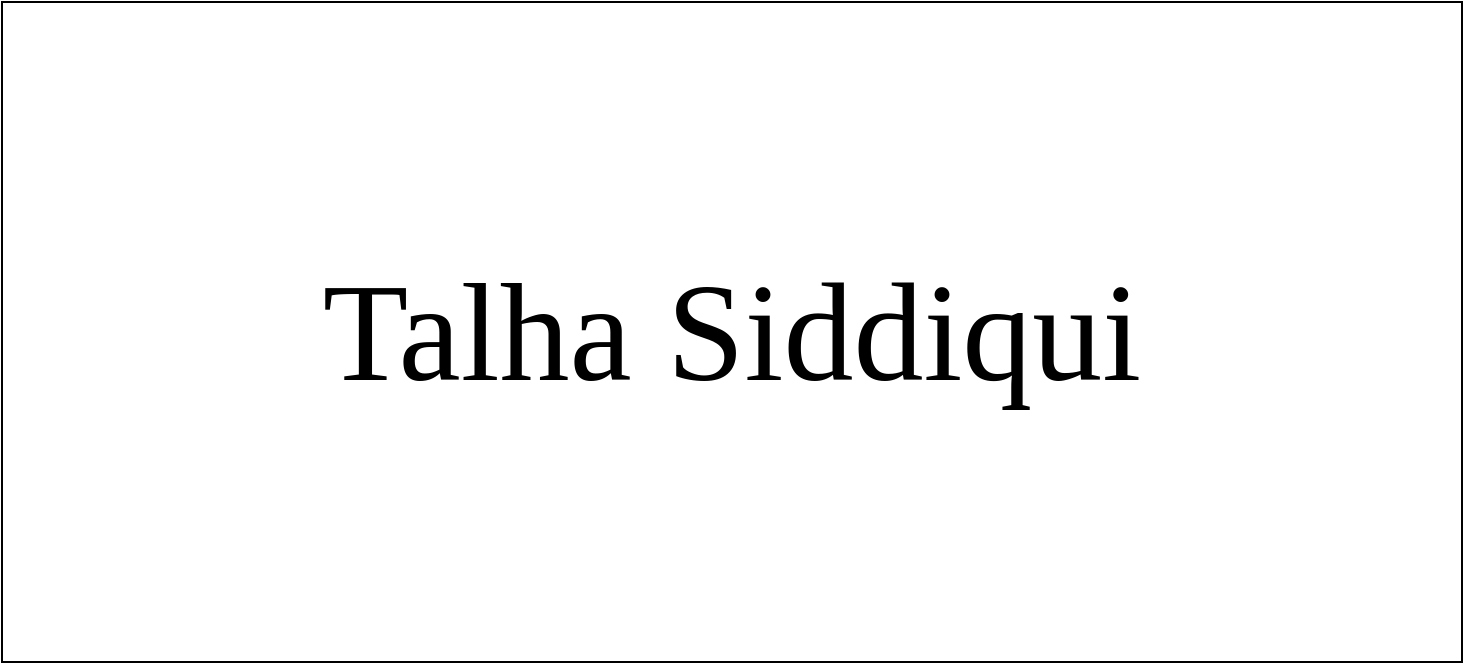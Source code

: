 <mxfile version="24.6.4" type="device">
  <diagram name="Page-1" id="5ewEk7VhULhhektikduO">
    <mxGraphModel dx="1434" dy="836" grid="1" gridSize="10" guides="1" tooltips="1" connect="1" arrows="1" fold="1" page="1" pageScale="1" pageWidth="1100" pageHeight="850" math="0" shadow="0">
      <root>
        <mxCell id="0" />
        <mxCell id="1" parent="0" />
        <mxCell id="Gw__zOjoAv4Q2wYq-lLn-2" value="" style="rounded=0;whiteSpace=wrap;html=1;" vertex="1" parent="1">
          <mxGeometry x="170" y="230" width="730" height="330" as="geometry" />
        </mxCell>
        <mxCell id="Gw__zOjoAv4Q2wYq-lLn-1" value="&lt;font style=&quot;font-size: 70px;&quot; face=&quot;Lucida Handwriting&quot;&gt;Talha Siddiqui&lt;/font&gt;" style="text;html=1;align=center;verticalAlign=middle;whiteSpace=wrap;rounded=0;" vertex="1" parent="1">
          <mxGeometry x="230" y="345" width="610" height="100" as="geometry" />
        </mxCell>
      </root>
    </mxGraphModel>
  </diagram>
</mxfile>
